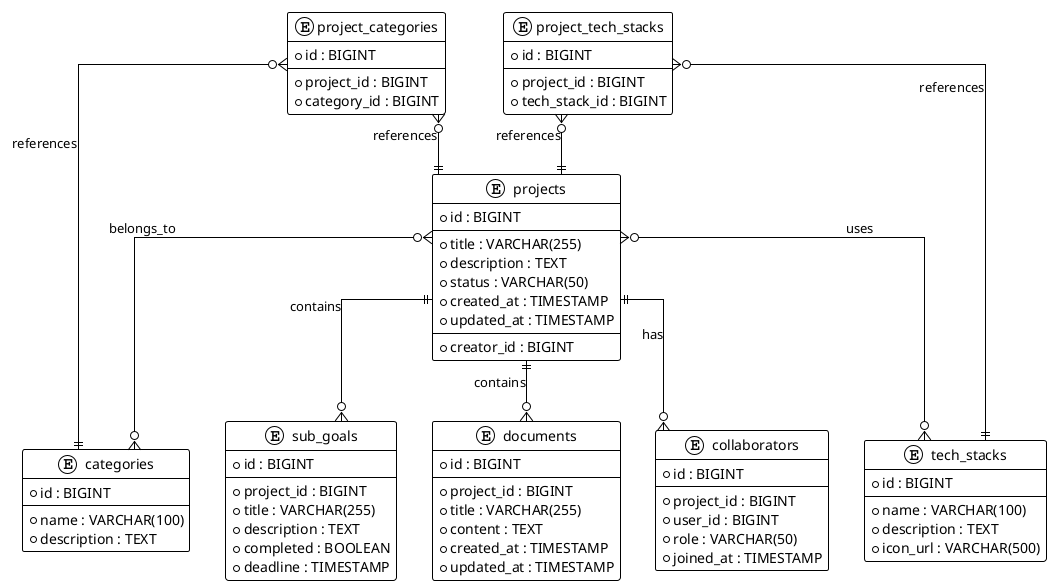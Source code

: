 @startuml database-erd
!theme plain
skinparam backgroundColor #FFFFFF
skinparam linetype ortho

entity "projects" {
  * id : BIGINT
  --
  * title : VARCHAR(255)
  * description : TEXT
  * status : VARCHAR(50)
  * created_at : TIMESTAMP
  * updated_at : TIMESTAMP
  --
  * creator_id : BIGINT
}

entity "categories" {
  * id : BIGINT
  --
  * name : VARCHAR(100)
  * description : TEXT
}

entity "tech_stacks" {
  * id : BIGINT
  --
  * name : VARCHAR(100)
  * description : TEXT
  * icon_url : VARCHAR(500)
}

entity "collaborators" {
  * id : BIGINT
  --
  * project_id : BIGINT
  * user_id : BIGINT
  * role : VARCHAR(50)
  * joined_at : TIMESTAMP
}

entity "sub_goals" {
  * id : BIGINT
  --
  * project_id : BIGINT
  * title : VARCHAR(255)
  * description : TEXT
  * completed : BOOLEAN
  * deadline : TIMESTAMP
}

entity "documents" {
  * id : BIGINT
  --
  * project_id : BIGINT
  * title : VARCHAR(255)
  * content : TEXT
  * created_at : TIMESTAMP
  * updated_at : TIMESTAMP
}

entity "project_categories" {
  * id : BIGINT
  --
  * project_id : BIGINT
  * category_id : BIGINT
}

entity "project_tech_stacks" {
  * id : BIGINT
  --
  * project_id : BIGINT
  * tech_stack_id : BIGINT
}

' Relationships
projects ||--o{ collaborators : has
projects ||--o{ sub_goals : contains
projects ||--o{ documents : contains
projects }o--o{ categories : belongs_to
projects }o--o{ tech_stacks : uses

project_categories }o--|| projects : references
project_categories }o--|| categories : references
project_tech_stacks }o--|| projects : references
project_tech_stacks }o--|| tech_stacks : references

@enduml
